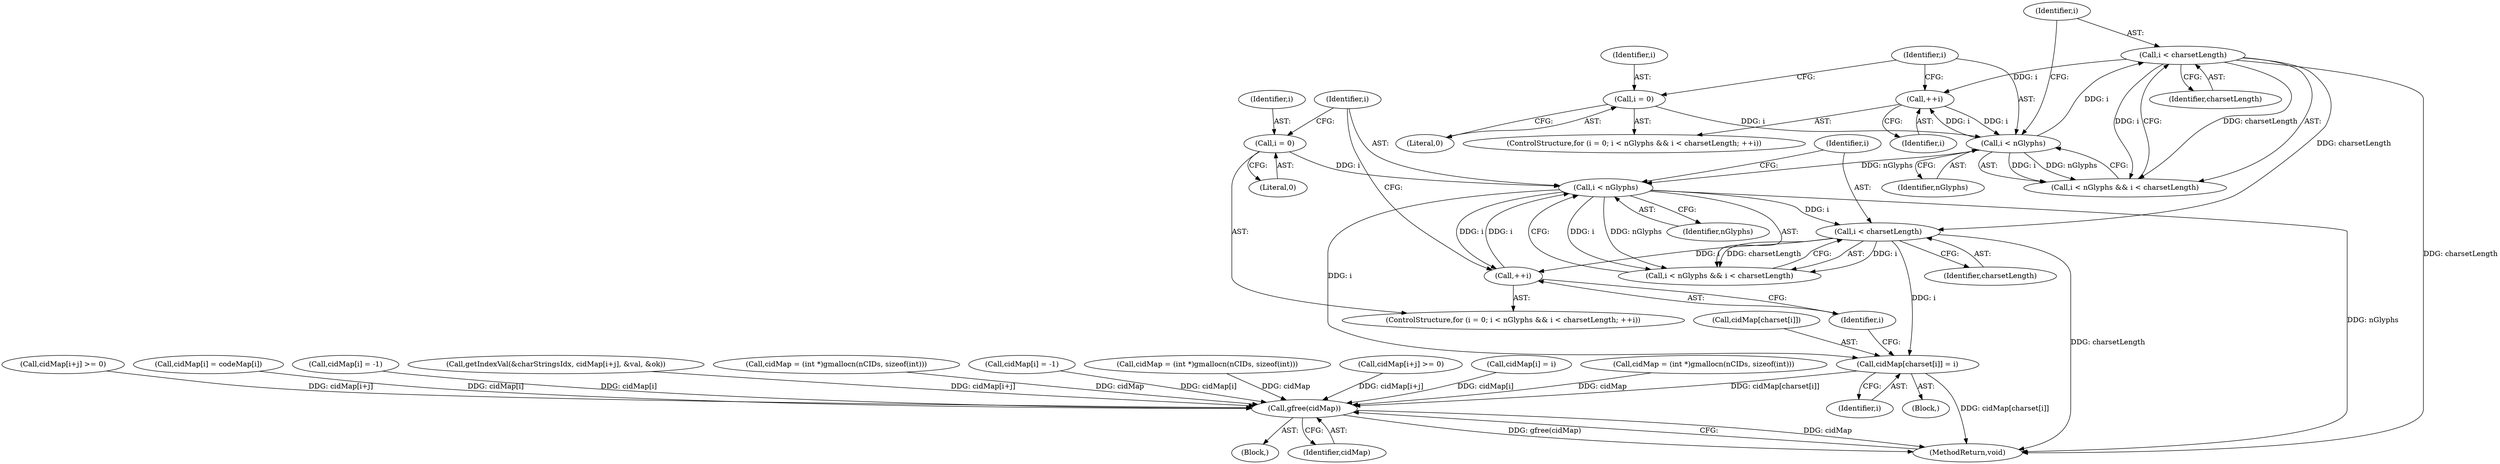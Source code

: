 digraph "0_poppler_da63c35549e8852a410946ab016a3f25ac701bdf@array" {
"1000247" [label="(Call,cidMap[charset[i]] = i)"];
"1000238" [label="(Call,i < nGlyphs)"];
"1000234" [label="(Call,i = 0)"];
"1000244" [label="(Call,++i)"];
"1000241" [label="(Call,i < charsetLength)"];
"1000189" [label="(Call,i < charsetLength)"];
"1000186" [label="(Call,i < nGlyphs)"];
"1000192" [label="(Call,++i)"];
"1000182" [label="(Call,i = 0)"];
"1001473" [label="(Call,gfree(cidMap))"];
"1000187" [label="(Identifier,i)"];
"1000242" [label="(Identifier,i)"];
"1000192" [label="(Call,++i)"];
"1000277" [label="(Call,cidMap[i] = i)"];
"1000241" [label="(Call,i < charsetLength)"];
"1000185" [label="(Call,i < nGlyphs && i < charsetLength)"];
"1000240" [label="(Identifier,nGlyphs)"];
"1000209" [label="(Call,cidMap = (int *)gmallocn(nCIDs, sizeof(int)))"];
"1000193" [label="(Identifier,i)"];
"1000186" [label="(Call,i < nGlyphs)"];
"1000183" [label="(Identifier,i)"];
"1000235" [label="(Identifier,i)"];
"1000189" [label="(Call,i < charsetLength)"];
"1000233" [label="(ControlStructure,for (i = 0; i < nGlyphs && i < charsetLength; ++i))"];
"1000237" [label="(Call,i < nGlyphs && i < charsetLength)"];
"1000236" [label="(Literal,0)"];
"1001473" [label="(Call,gfree(cidMap))"];
"1001211" [label="(Call,cidMap[i+j] >= 0)"];
"1000234" [label="(Call,i = 0)"];
"1000244" [label="(Call,++i)"];
"1000155" [label="(Call,cidMap[i] = codeMap[i])"];
"1000164" [label="(Call,cidMap[i] = -1)"];
"1000247" [label="(Call,cidMap[charset[i]] = i)"];
"1000245" [label="(Identifier,i)"];
"1000248" [label="(Call,cidMap[charset[i]])"];
"1001222" [label="(Call,getIndexVal(&charStringsIdx, cidMap[i+j], &val, &ok))"];
"1000124" [label="(Call,cidMap = (int *)gmallocn(nCIDs, sizeof(int)))"];
"1000181" [label="(ControlStructure,for (i = 0; i < nGlyphs && i < charsetLength; ++i))"];
"1000243" [label="(Identifier,charsetLength)"];
"1000190" [label="(Identifier,i)"];
"1000253" [label="(Identifier,i)"];
"1000184" [label="(Literal,0)"];
"1001474" [label="(Identifier,cidMap)"];
"1000227" [label="(Call,cidMap[i] = -1)"];
"1000259" [label="(Call,cidMap = (int *)gmallocn(nCIDs, sizeof(int)))"];
"1000324" [label="(Call,cidMap[i+j] >= 0)"];
"1000188" [label="(Identifier,nGlyphs)"];
"1000106" [label="(Block,)"];
"1000238" [label="(Call,i < nGlyphs)"];
"1000191" [label="(Identifier,charsetLength)"];
"1000246" [label="(Block,)"];
"1000239" [label="(Identifier,i)"];
"1001475" [label="(MethodReturn,void)"];
"1000182" [label="(Call,i = 0)"];
"1000247" -> "1000246"  [label="AST: "];
"1000247" -> "1000253"  [label="CFG: "];
"1000248" -> "1000247"  [label="AST: "];
"1000253" -> "1000247"  [label="AST: "];
"1000245" -> "1000247"  [label="CFG: "];
"1000247" -> "1001475"  [label="DDG: cidMap[charset[i]]"];
"1000238" -> "1000247"  [label="DDG: i"];
"1000241" -> "1000247"  [label="DDG: i"];
"1000247" -> "1001473"  [label="DDG: cidMap[charset[i]]"];
"1000238" -> "1000237"  [label="AST: "];
"1000238" -> "1000240"  [label="CFG: "];
"1000239" -> "1000238"  [label="AST: "];
"1000240" -> "1000238"  [label="AST: "];
"1000242" -> "1000238"  [label="CFG: "];
"1000237" -> "1000238"  [label="CFG: "];
"1000238" -> "1001475"  [label="DDG: nGlyphs"];
"1000238" -> "1000237"  [label="DDG: i"];
"1000238" -> "1000237"  [label="DDG: nGlyphs"];
"1000234" -> "1000238"  [label="DDG: i"];
"1000244" -> "1000238"  [label="DDG: i"];
"1000186" -> "1000238"  [label="DDG: nGlyphs"];
"1000238" -> "1000241"  [label="DDG: i"];
"1000238" -> "1000244"  [label="DDG: i"];
"1000234" -> "1000233"  [label="AST: "];
"1000234" -> "1000236"  [label="CFG: "];
"1000235" -> "1000234"  [label="AST: "];
"1000236" -> "1000234"  [label="AST: "];
"1000239" -> "1000234"  [label="CFG: "];
"1000244" -> "1000233"  [label="AST: "];
"1000244" -> "1000245"  [label="CFG: "];
"1000245" -> "1000244"  [label="AST: "];
"1000239" -> "1000244"  [label="CFG: "];
"1000241" -> "1000244"  [label="DDG: i"];
"1000241" -> "1000237"  [label="AST: "];
"1000241" -> "1000243"  [label="CFG: "];
"1000242" -> "1000241"  [label="AST: "];
"1000243" -> "1000241"  [label="AST: "];
"1000237" -> "1000241"  [label="CFG: "];
"1000241" -> "1001475"  [label="DDG: charsetLength"];
"1000241" -> "1000237"  [label="DDG: i"];
"1000241" -> "1000237"  [label="DDG: charsetLength"];
"1000189" -> "1000241"  [label="DDG: charsetLength"];
"1000189" -> "1000185"  [label="AST: "];
"1000189" -> "1000191"  [label="CFG: "];
"1000190" -> "1000189"  [label="AST: "];
"1000191" -> "1000189"  [label="AST: "];
"1000185" -> "1000189"  [label="CFG: "];
"1000189" -> "1001475"  [label="DDG: charsetLength"];
"1000189" -> "1000185"  [label="DDG: i"];
"1000189" -> "1000185"  [label="DDG: charsetLength"];
"1000186" -> "1000189"  [label="DDG: i"];
"1000189" -> "1000192"  [label="DDG: i"];
"1000186" -> "1000185"  [label="AST: "];
"1000186" -> "1000188"  [label="CFG: "];
"1000187" -> "1000186"  [label="AST: "];
"1000188" -> "1000186"  [label="AST: "];
"1000190" -> "1000186"  [label="CFG: "];
"1000185" -> "1000186"  [label="CFG: "];
"1000186" -> "1000185"  [label="DDG: i"];
"1000186" -> "1000185"  [label="DDG: nGlyphs"];
"1000192" -> "1000186"  [label="DDG: i"];
"1000182" -> "1000186"  [label="DDG: i"];
"1000186" -> "1000192"  [label="DDG: i"];
"1000192" -> "1000181"  [label="AST: "];
"1000192" -> "1000193"  [label="CFG: "];
"1000193" -> "1000192"  [label="AST: "];
"1000187" -> "1000192"  [label="CFG: "];
"1000182" -> "1000181"  [label="AST: "];
"1000182" -> "1000184"  [label="CFG: "];
"1000183" -> "1000182"  [label="AST: "];
"1000184" -> "1000182"  [label="AST: "];
"1000187" -> "1000182"  [label="CFG: "];
"1001473" -> "1000106"  [label="AST: "];
"1001473" -> "1001474"  [label="CFG: "];
"1001474" -> "1001473"  [label="AST: "];
"1001475" -> "1001473"  [label="CFG: "];
"1001473" -> "1001475"  [label="DDG: cidMap"];
"1001473" -> "1001475"  [label="DDG: gfree(cidMap)"];
"1000259" -> "1001473"  [label="DDG: cidMap"];
"1000124" -> "1001473"  [label="DDG: cidMap"];
"1000209" -> "1001473"  [label="DDG: cidMap"];
"1000227" -> "1001473"  [label="DDG: cidMap[i]"];
"1000277" -> "1001473"  [label="DDG: cidMap[i]"];
"1001222" -> "1001473"  [label="DDG: cidMap[i+j]"];
"1000324" -> "1001473"  [label="DDG: cidMap[i+j]"];
"1001211" -> "1001473"  [label="DDG: cidMap[i+j]"];
"1000155" -> "1001473"  [label="DDG: cidMap[i]"];
"1000164" -> "1001473"  [label="DDG: cidMap[i]"];
}
